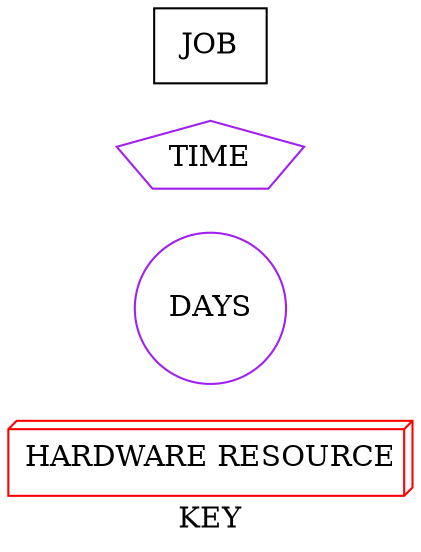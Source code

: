 


digraph g {
        label="KEY";
        rankdir="LR";
        size="8.5,11";
        
        node[label="HARDWARE RESOURCE", color="red",shape="box3d"] {DEVICE};
        node[label="DAYS", color="purple",shape="circle"] {DAYS};
        node[label="TIME", color="purple",shape="pentagon"] {TIME_OF_DAY};
        node[label="JOB", color="black",shape="box"] {JOB};
}